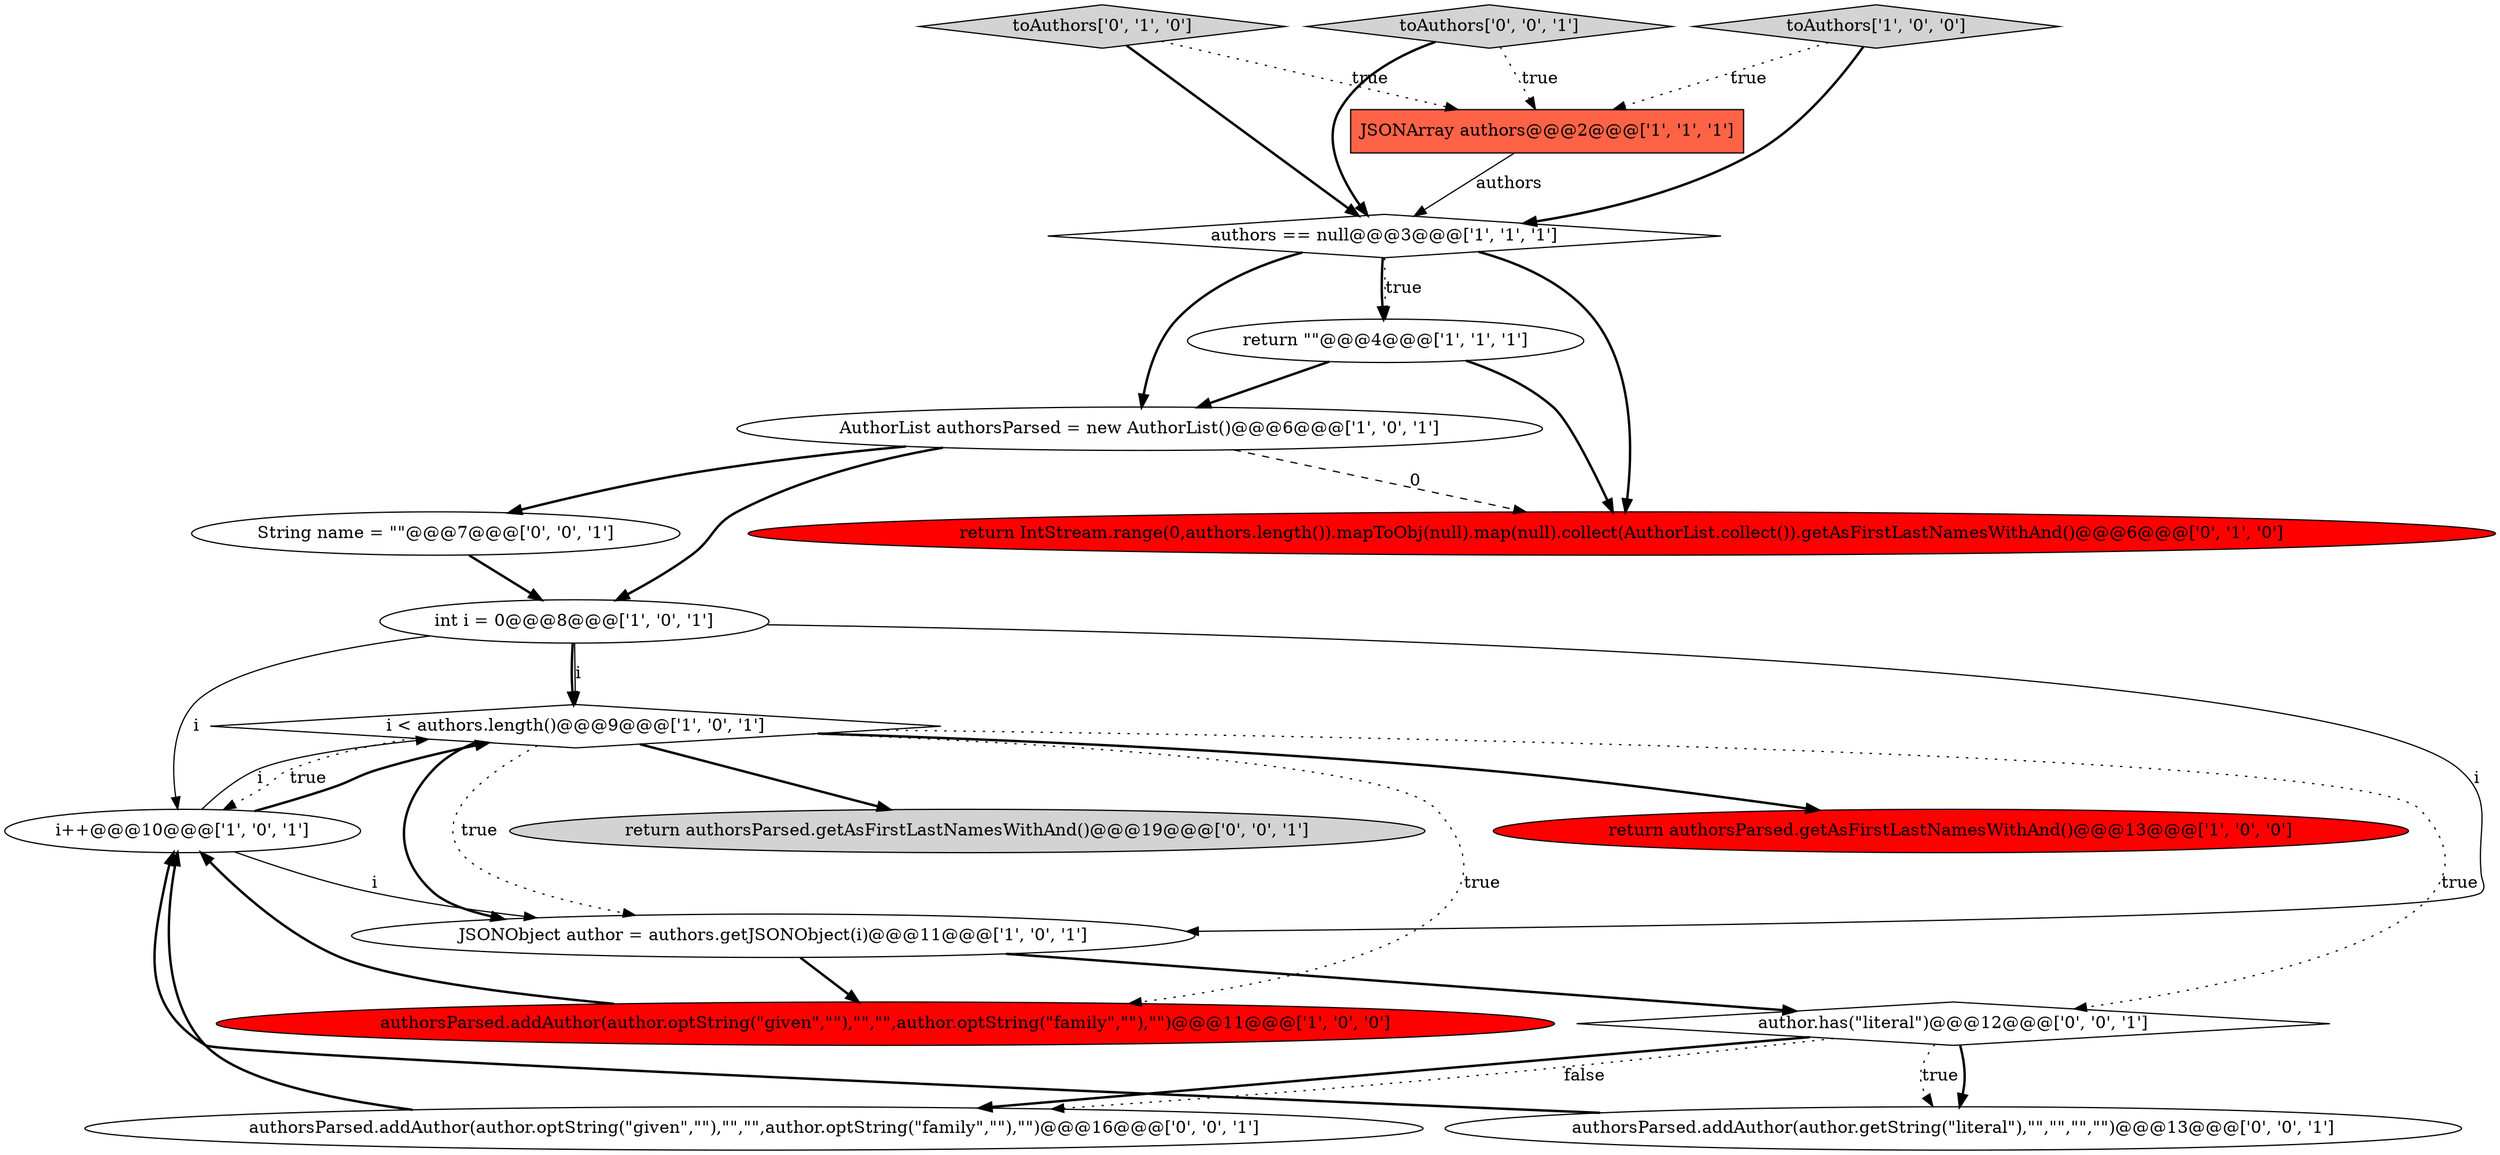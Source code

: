 digraph {
12 [style = filled, label = "toAuthors['0', '1', '0']", fillcolor = lightgray, shape = diamond image = "AAA0AAABBB2BBB"];
2 [style = filled, label = "return \"\"@@@4@@@['1', '1', '1']", fillcolor = white, shape = ellipse image = "AAA0AAABBB1BBB"];
1 [style = filled, label = "return authorsParsed.getAsFirstLastNamesWithAnd()@@@13@@@['1', '0', '0']", fillcolor = red, shape = ellipse image = "AAA1AAABBB1BBB"];
14 [style = filled, label = "toAuthors['0', '0', '1']", fillcolor = lightgray, shape = diamond image = "AAA0AAABBB3BBB"];
18 [style = filled, label = "authorsParsed.addAuthor(author.optString(\"given\",\"\"),\"\",\"\",author.optString(\"family\",\"\"),\"\")@@@16@@@['0', '0', '1']", fillcolor = white, shape = ellipse image = "AAA0AAABBB3BBB"];
6 [style = filled, label = "i < authors.length()@@@9@@@['1', '0', '1']", fillcolor = white, shape = diamond image = "AAA0AAABBB1BBB"];
9 [style = filled, label = "i++@@@10@@@['1', '0', '1']", fillcolor = white, shape = ellipse image = "AAA0AAABBB1BBB"];
17 [style = filled, label = "author.has(\"literal\")@@@12@@@['0', '0', '1']", fillcolor = white, shape = diamond image = "AAA0AAABBB3BBB"];
7 [style = filled, label = "JSONArray authors@@@2@@@['1', '1', '1']", fillcolor = tomato, shape = box image = "AAA0AAABBB1BBB"];
3 [style = filled, label = "int i = 0@@@8@@@['1', '0', '1']", fillcolor = white, shape = ellipse image = "AAA0AAABBB1BBB"];
13 [style = filled, label = "authorsParsed.addAuthor(author.getString(\"literal\"),\"\",\"\",\"\",\"\")@@@13@@@['0', '0', '1']", fillcolor = white, shape = ellipse image = "AAA0AAABBB3BBB"];
4 [style = filled, label = "JSONObject author = authors.getJSONObject(i)@@@11@@@['1', '0', '1']", fillcolor = white, shape = ellipse image = "AAA0AAABBB1BBB"];
15 [style = filled, label = "return authorsParsed.getAsFirstLastNamesWithAnd()@@@19@@@['0', '0', '1']", fillcolor = lightgray, shape = ellipse image = "AAA0AAABBB3BBB"];
16 [style = filled, label = "String name = \"\"@@@7@@@['0', '0', '1']", fillcolor = white, shape = ellipse image = "AAA0AAABBB3BBB"];
11 [style = filled, label = "return IntStream.range(0,authors.length()).mapToObj(null).map(null).collect(AuthorList.collect()).getAsFirstLastNamesWithAnd()@@@6@@@['0', '1', '0']", fillcolor = red, shape = ellipse image = "AAA1AAABBB2BBB"];
0 [style = filled, label = "authors == null@@@3@@@['1', '1', '1']", fillcolor = white, shape = diamond image = "AAA0AAABBB1BBB"];
10 [style = filled, label = "toAuthors['1', '0', '0']", fillcolor = lightgray, shape = diamond image = "AAA0AAABBB1BBB"];
5 [style = filled, label = "AuthorList authorsParsed = new AuthorList()@@@6@@@['1', '0', '1']", fillcolor = white, shape = ellipse image = "AAA0AAABBB1BBB"];
8 [style = filled, label = "authorsParsed.addAuthor(author.optString(\"given\",\"\"),\"\",\"\",author.optString(\"family\",\"\"),\"\")@@@11@@@['1', '0', '0']", fillcolor = red, shape = ellipse image = "AAA1AAABBB1BBB"];
5->3 [style = bold, label=""];
16->3 [style = bold, label=""];
4->17 [style = bold, label=""];
7->0 [style = solid, label="authors"];
0->2 [style = bold, label=""];
0->11 [style = bold, label=""];
3->6 [style = bold, label=""];
12->0 [style = bold, label=""];
6->17 [style = dotted, label="true"];
6->15 [style = bold, label=""];
9->6 [style = bold, label=""];
3->4 [style = solid, label="i"];
3->6 [style = solid, label="i"];
5->16 [style = bold, label=""];
6->1 [style = bold, label=""];
6->4 [style = bold, label=""];
3->9 [style = solid, label="i"];
6->4 [style = dotted, label="true"];
9->6 [style = solid, label="i"];
6->9 [style = dotted, label="true"];
14->0 [style = bold, label=""];
5->11 [style = dashed, label="0"];
6->8 [style = dotted, label="true"];
17->18 [style = bold, label=""];
10->0 [style = bold, label=""];
14->7 [style = dotted, label="true"];
17->18 [style = dotted, label="false"];
8->9 [style = bold, label=""];
18->9 [style = bold, label=""];
4->8 [style = bold, label=""];
17->13 [style = bold, label=""];
13->9 [style = bold, label=""];
0->2 [style = dotted, label="true"];
9->4 [style = solid, label="i"];
12->7 [style = dotted, label="true"];
17->13 [style = dotted, label="true"];
2->11 [style = bold, label=""];
10->7 [style = dotted, label="true"];
0->5 [style = bold, label=""];
2->5 [style = bold, label=""];
}
